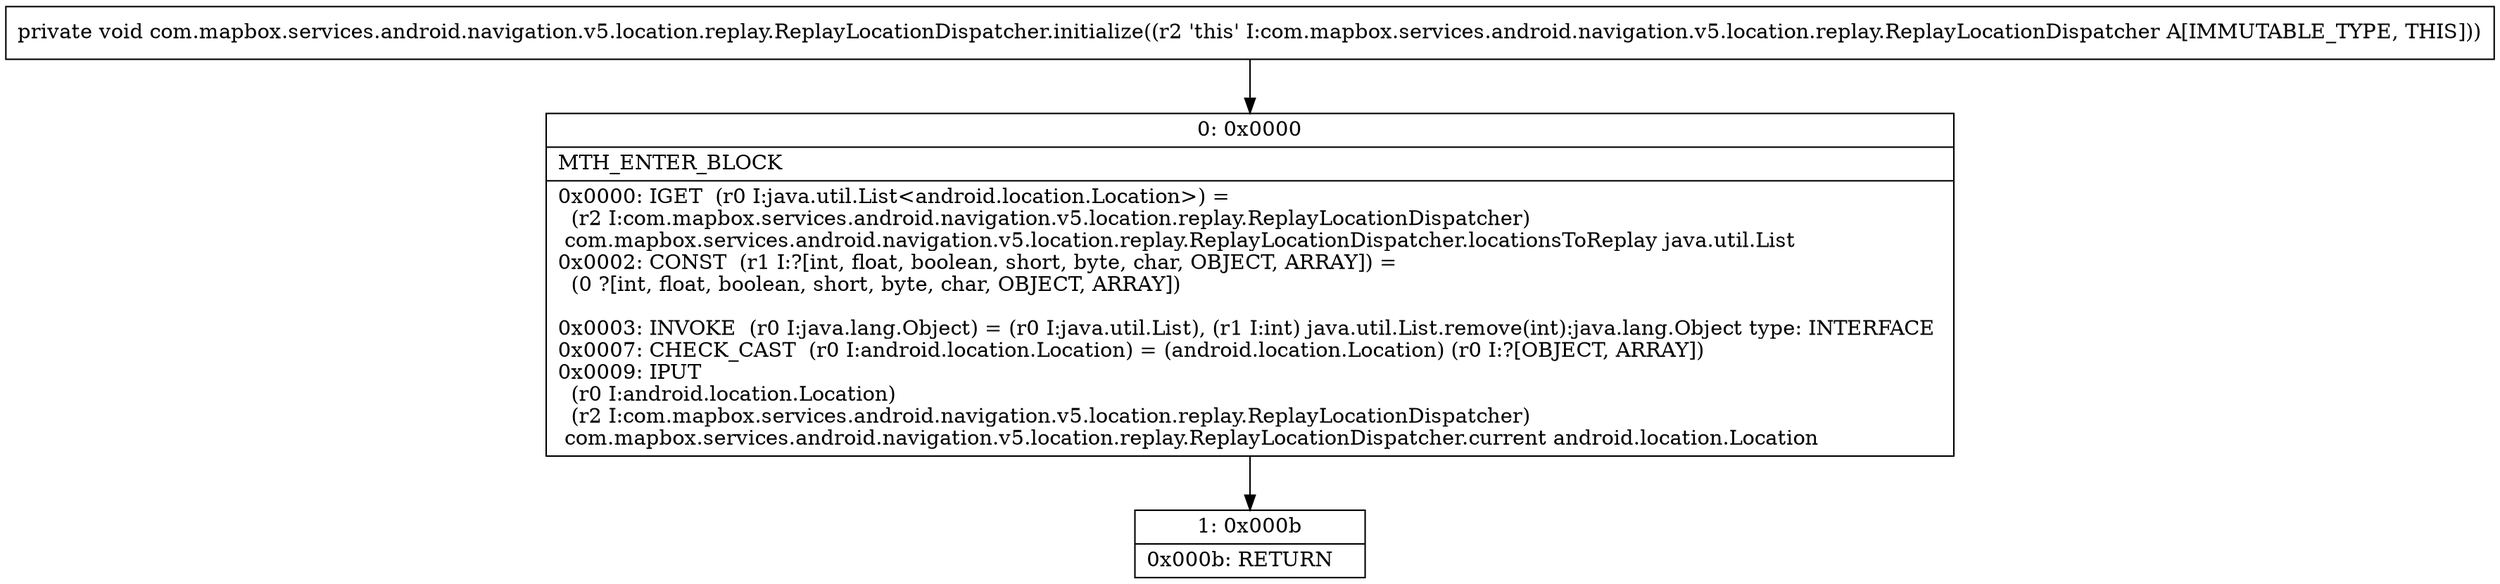 digraph "CFG forcom.mapbox.services.android.navigation.v5.location.replay.ReplayLocationDispatcher.initialize()V" {
Node_0 [shape=record,label="{0\:\ 0x0000|MTH_ENTER_BLOCK\l|0x0000: IGET  (r0 I:java.util.List\<android.location.Location\>) = \l  (r2 I:com.mapbox.services.android.navigation.v5.location.replay.ReplayLocationDispatcher)\l com.mapbox.services.android.navigation.v5.location.replay.ReplayLocationDispatcher.locationsToReplay java.util.List \l0x0002: CONST  (r1 I:?[int, float, boolean, short, byte, char, OBJECT, ARRAY]) = \l  (0 ?[int, float, boolean, short, byte, char, OBJECT, ARRAY])\l \l0x0003: INVOKE  (r0 I:java.lang.Object) = (r0 I:java.util.List), (r1 I:int) java.util.List.remove(int):java.lang.Object type: INTERFACE \l0x0007: CHECK_CAST  (r0 I:android.location.Location) = (android.location.Location) (r0 I:?[OBJECT, ARRAY]) \l0x0009: IPUT  \l  (r0 I:android.location.Location)\l  (r2 I:com.mapbox.services.android.navigation.v5.location.replay.ReplayLocationDispatcher)\l com.mapbox.services.android.navigation.v5.location.replay.ReplayLocationDispatcher.current android.location.Location \l}"];
Node_1 [shape=record,label="{1\:\ 0x000b|0x000b: RETURN   \l}"];
MethodNode[shape=record,label="{private void com.mapbox.services.android.navigation.v5.location.replay.ReplayLocationDispatcher.initialize((r2 'this' I:com.mapbox.services.android.navigation.v5.location.replay.ReplayLocationDispatcher A[IMMUTABLE_TYPE, THIS])) }"];
MethodNode -> Node_0;
Node_0 -> Node_1;
}

